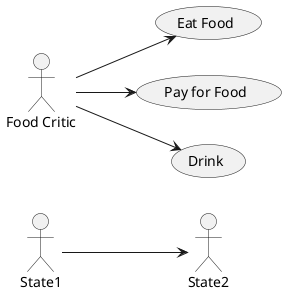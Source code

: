 @startuml
' !define DARKBLUE
' !includeurl https://raw.github.com/Drakemor/RedDress-PlantUML/master/style.puml

State1 --> State2

left to right direction

actor "Food Critic" as fc

usecase "Eat Food" as UC1
usecase "Pay for Food" as UC2
usecase "Drink" as UC3

fc --> UC1
fc --> UC2
fc --> UC3
@enduml

@startuml
left to right direction
actor "Food Critic" as fc
rectangle Restaurant {
usecase "Eat Food" as UC1
usecase "Pay for Food" as UC2
usecase "Drink" as UC3
}
fc --> UC1
fc --> UC2
fc --> UC3

@enduml
